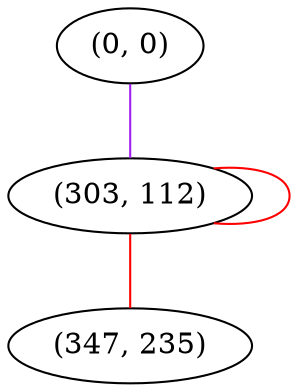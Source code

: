 graph "" {
"(0, 0)";
"(303, 112)";
"(347, 235)";
"(0, 0)" -- "(303, 112)"  [color=purple, key=0, weight=4];
"(303, 112)" -- "(303, 112)"  [color=red, key=0, weight=1];
"(303, 112)" -- "(347, 235)"  [color=red, key=0, weight=1];
}
